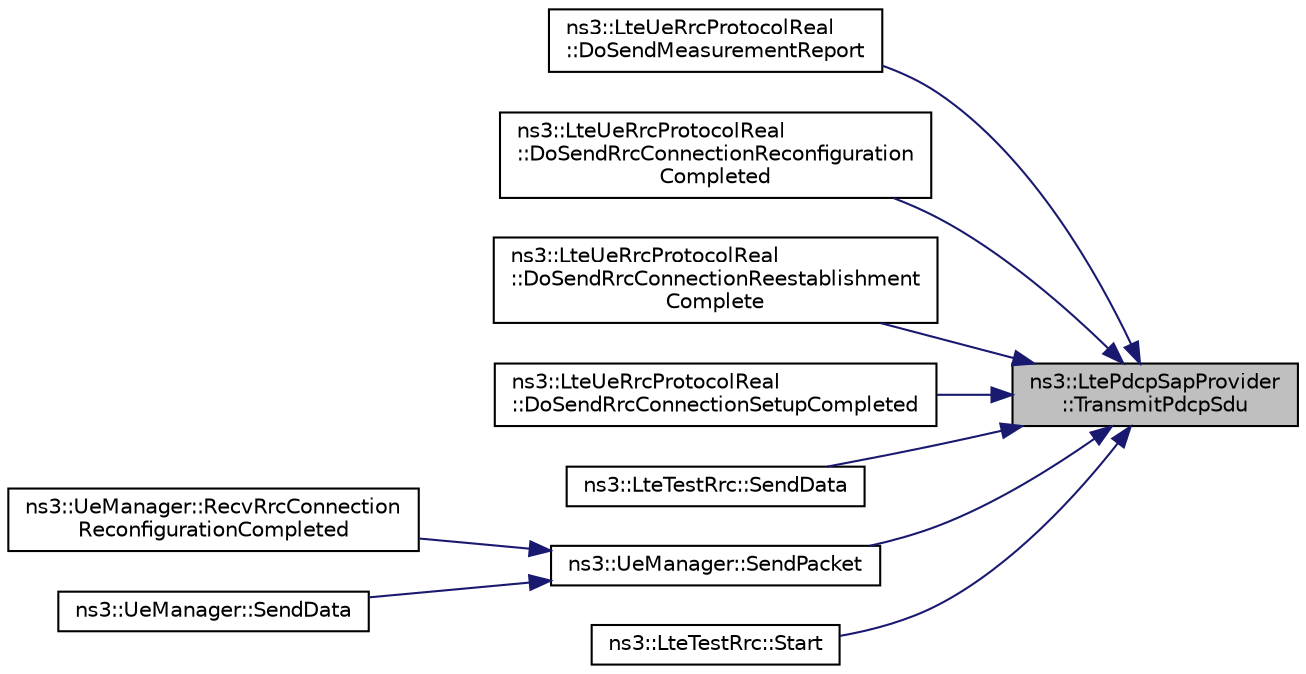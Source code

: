 digraph "ns3::LtePdcpSapProvider::TransmitPdcpSdu"
{
 // LATEX_PDF_SIZE
  edge [fontname="Helvetica",fontsize="10",labelfontname="Helvetica",labelfontsize="10"];
  node [fontname="Helvetica",fontsize="10",shape=record];
  rankdir="RL";
  Node1 [label="ns3::LtePdcpSapProvider\l::TransmitPdcpSdu",height=0.2,width=0.4,color="black", fillcolor="grey75", style="filled", fontcolor="black",tooltip="Send a RRC PDU to the RDCP for transmission This method is to be called when upper RRC entity has a R..."];
  Node1 -> Node2 [dir="back",color="midnightblue",fontsize="10",style="solid",fontname="Helvetica"];
  Node2 [label="ns3::LteUeRrcProtocolReal\l::DoSendMeasurementReport",height=0.2,width=0.4,color="black", fillcolor="white", style="filled",URL="$classns3_1_1_lte_ue_rrc_protocol_real.html#ac41ee20df1ad7487e5567e42af85a240",tooltip="Send measurement report function."];
  Node1 -> Node3 [dir="back",color="midnightblue",fontsize="10",style="solid",fontname="Helvetica"];
  Node3 [label="ns3::LteUeRrcProtocolReal\l::DoSendRrcConnectionReconfiguration\lCompleted",height=0.2,width=0.4,color="black", fillcolor="white", style="filled",URL="$classns3_1_1_lte_ue_rrc_protocol_real.html#a3f28203afd2430174ef52e0a37708ff1",tooltip="Send RRC connection reconfiguration setup completed function."];
  Node1 -> Node4 [dir="back",color="midnightblue",fontsize="10",style="solid",fontname="Helvetica"];
  Node4 [label="ns3::LteUeRrcProtocolReal\l::DoSendRrcConnectionReestablishment\lComplete",height=0.2,width=0.4,color="black", fillcolor="white", style="filled",URL="$classns3_1_1_lte_ue_rrc_protocol_real.html#a9d4d572a16997f1f92e1150ff1911b25",tooltip="Send RRC connection reestablishment complete function."];
  Node1 -> Node5 [dir="back",color="midnightblue",fontsize="10",style="solid",fontname="Helvetica"];
  Node5 [label="ns3::LteUeRrcProtocolReal\l::DoSendRrcConnectionSetupCompleted",height=0.2,width=0.4,color="black", fillcolor="white", style="filled",URL="$classns3_1_1_lte_ue_rrc_protocol_real.html#a519541e148a0a82685dffbd4682500b5",tooltip="Send RRC connection setup completed function."];
  Node1 -> Node6 [dir="back",color="midnightblue",fontsize="10",style="solid",fontname="Helvetica"];
  Node6 [label="ns3::LteTestRrc::SendData",height=0.2,width=0.4,color="black", fillcolor="white", style="filled",URL="$classns3_1_1_lte_test_rrc.html#a08a76ccce79db7f4b8ce93d4e392df75",tooltip="Send data function."];
  Node1 -> Node7 [dir="back",color="midnightblue",fontsize="10",style="solid",fontname="Helvetica"];
  Node7 [label="ns3::UeManager::SendPacket",height=0.2,width=0.4,color="black", fillcolor="white", style="filled",URL="$classns3_1_1_ue_manager.html#a921e257bd740f0ac50dbad3b2322f62d",tooltip="Send a data packet over the appropriate Data Radio Bearer."];
  Node7 -> Node8 [dir="back",color="midnightblue",fontsize="10",style="solid",fontname="Helvetica"];
  Node8 [label="ns3::UeManager::RecvRrcConnection\lReconfigurationCompleted",height=0.2,width=0.4,color="black", fillcolor="white", style="filled",URL="$classns3_1_1_ue_manager.html#a767171084a3ea38162758d145b705e2a",tooltip="Implement the LteEnbRrcSapProvider::RecvRrcConnectionReconfigurationCompleted interface."];
  Node7 -> Node9 [dir="back",color="midnightblue",fontsize="10",style="solid",fontname="Helvetica"];
  Node9 [label="ns3::UeManager::SendData",height=0.2,width=0.4,color="black", fillcolor="white", style="filled",URL="$classns3_1_1_ue_manager.html#a2288415129fd7319128599cf2681e780",tooltip="Send a data packet over the appropriate Data Radio Bearer."];
  Node1 -> Node10 [dir="back",color="midnightblue",fontsize="10",style="solid",fontname="Helvetica"];
  Node10 [label="ns3::LteTestRrc::Start",height=0.2,width=0.4,color="black", fillcolor="white", style="filled",URL="$classns3_1_1_lte_test_rrc.html#a3ea3194da9eaef4bcc373eabc1251229",tooltip="Start function."];
}
